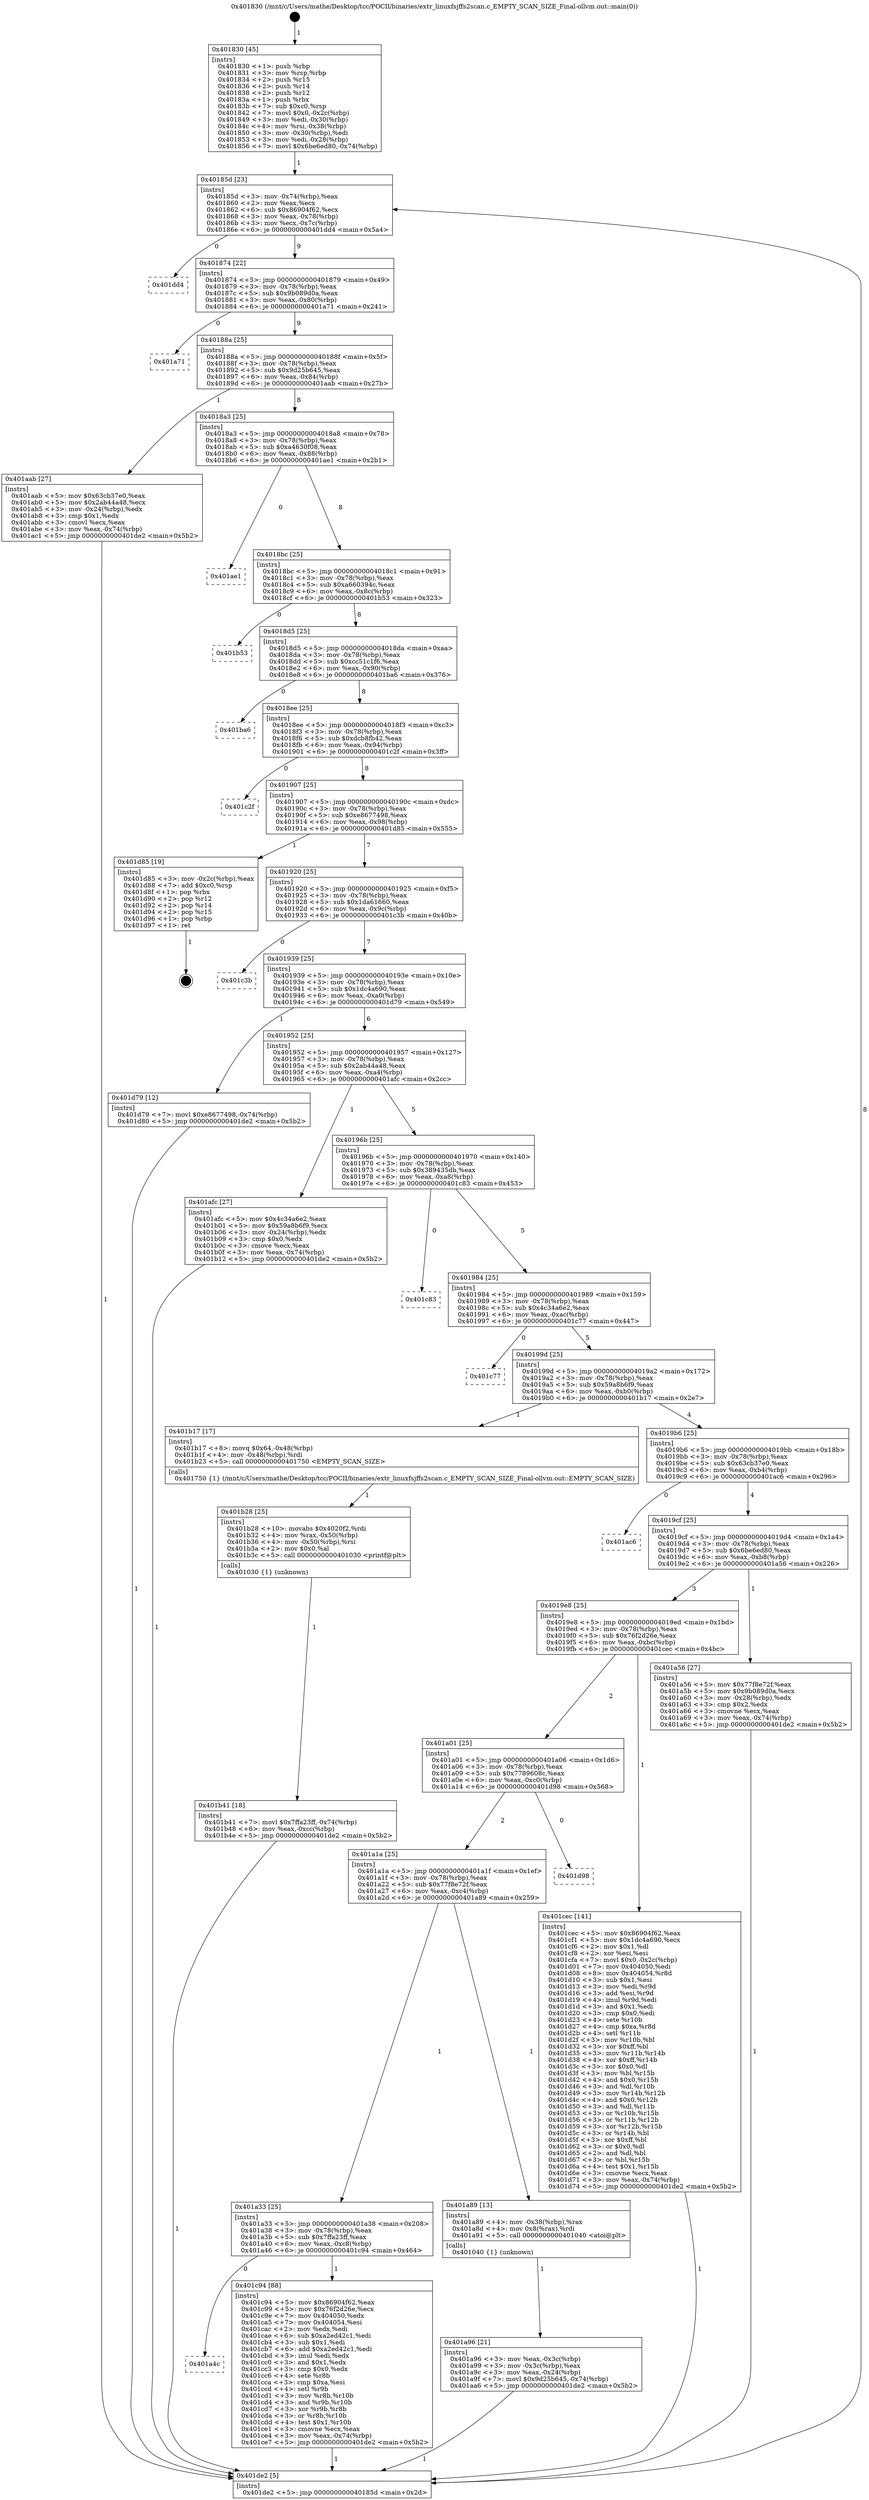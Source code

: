 digraph "0x401830" {
  label = "0x401830 (/mnt/c/Users/mathe/Desktop/tcc/POCII/binaries/extr_linuxfsjffs2scan.c_EMPTY_SCAN_SIZE_Final-ollvm.out::main(0))"
  labelloc = "t"
  node[shape=record]

  Entry [label="",width=0.3,height=0.3,shape=circle,fillcolor=black,style=filled]
  "0x40185d" [label="{
     0x40185d [23]\l
     | [instrs]\l
     &nbsp;&nbsp;0x40185d \<+3\>: mov -0x74(%rbp),%eax\l
     &nbsp;&nbsp;0x401860 \<+2\>: mov %eax,%ecx\l
     &nbsp;&nbsp;0x401862 \<+6\>: sub $0x86904f62,%ecx\l
     &nbsp;&nbsp;0x401868 \<+3\>: mov %eax,-0x78(%rbp)\l
     &nbsp;&nbsp;0x40186b \<+3\>: mov %ecx,-0x7c(%rbp)\l
     &nbsp;&nbsp;0x40186e \<+6\>: je 0000000000401dd4 \<main+0x5a4\>\l
  }"]
  "0x401dd4" [label="{
     0x401dd4\l
  }", style=dashed]
  "0x401874" [label="{
     0x401874 [22]\l
     | [instrs]\l
     &nbsp;&nbsp;0x401874 \<+5\>: jmp 0000000000401879 \<main+0x49\>\l
     &nbsp;&nbsp;0x401879 \<+3\>: mov -0x78(%rbp),%eax\l
     &nbsp;&nbsp;0x40187c \<+5\>: sub $0x9b089d0a,%eax\l
     &nbsp;&nbsp;0x401881 \<+3\>: mov %eax,-0x80(%rbp)\l
     &nbsp;&nbsp;0x401884 \<+6\>: je 0000000000401a71 \<main+0x241\>\l
  }"]
  Exit [label="",width=0.3,height=0.3,shape=circle,fillcolor=black,style=filled,peripheries=2]
  "0x401a71" [label="{
     0x401a71\l
  }", style=dashed]
  "0x40188a" [label="{
     0x40188a [25]\l
     | [instrs]\l
     &nbsp;&nbsp;0x40188a \<+5\>: jmp 000000000040188f \<main+0x5f\>\l
     &nbsp;&nbsp;0x40188f \<+3\>: mov -0x78(%rbp),%eax\l
     &nbsp;&nbsp;0x401892 \<+5\>: sub $0x9d25b645,%eax\l
     &nbsp;&nbsp;0x401897 \<+6\>: mov %eax,-0x84(%rbp)\l
     &nbsp;&nbsp;0x40189d \<+6\>: je 0000000000401aab \<main+0x27b\>\l
  }"]
  "0x401a4c" [label="{
     0x401a4c\l
  }", style=dashed]
  "0x401aab" [label="{
     0x401aab [27]\l
     | [instrs]\l
     &nbsp;&nbsp;0x401aab \<+5\>: mov $0x63cb37e0,%eax\l
     &nbsp;&nbsp;0x401ab0 \<+5\>: mov $0x2ab44a48,%ecx\l
     &nbsp;&nbsp;0x401ab5 \<+3\>: mov -0x24(%rbp),%edx\l
     &nbsp;&nbsp;0x401ab8 \<+3\>: cmp $0x1,%edx\l
     &nbsp;&nbsp;0x401abb \<+3\>: cmovl %ecx,%eax\l
     &nbsp;&nbsp;0x401abe \<+3\>: mov %eax,-0x74(%rbp)\l
     &nbsp;&nbsp;0x401ac1 \<+5\>: jmp 0000000000401de2 \<main+0x5b2\>\l
  }"]
  "0x4018a3" [label="{
     0x4018a3 [25]\l
     | [instrs]\l
     &nbsp;&nbsp;0x4018a3 \<+5\>: jmp 00000000004018a8 \<main+0x78\>\l
     &nbsp;&nbsp;0x4018a8 \<+3\>: mov -0x78(%rbp),%eax\l
     &nbsp;&nbsp;0x4018ab \<+5\>: sub $0xa4630f08,%eax\l
     &nbsp;&nbsp;0x4018b0 \<+6\>: mov %eax,-0x88(%rbp)\l
     &nbsp;&nbsp;0x4018b6 \<+6\>: je 0000000000401ae1 \<main+0x2b1\>\l
  }"]
  "0x401c94" [label="{
     0x401c94 [88]\l
     | [instrs]\l
     &nbsp;&nbsp;0x401c94 \<+5\>: mov $0x86904f62,%eax\l
     &nbsp;&nbsp;0x401c99 \<+5\>: mov $0x76f2d26e,%ecx\l
     &nbsp;&nbsp;0x401c9e \<+7\>: mov 0x404050,%edx\l
     &nbsp;&nbsp;0x401ca5 \<+7\>: mov 0x404054,%esi\l
     &nbsp;&nbsp;0x401cac \<+2\>: mov %edx,%edi\l
     &nbsp;&nbsp;0x401cae \<+6\>: sub $0xa2ed42c1,%edi\l
     &nbsp;&nbsp;0x401cb4 \<+3\>: sub $0x1,%edi\l
     &nbsp;&nbsp;0x401cb7 \<+6\>: add $0xa2ed42c1,%edi\l
     &nbsp;&nbsp;0x401cbd \<+3\>: imul %edi,%edx\l
     &nbsp;&nbsp;0x401cc0 \<+3\>: and $0x1,%edx\l
     &nbsp;&nbsp;0x401cc3 \<+3\>: cmp $0x0,%edx\l
     &nbsp;&nbsp;0x401cc6 \<+4\>: sete %r8b\l
     &nbsp;&nbsp;0x401cca \<+3\>: cmp $0xa,%esi\l
     &nbsp;&nbsp;0x401ccd \<+4\>: setl %r9b\l
     &nbsp;&nbsp;0x401cd1 \<+3\>: mov %r8b,%r10b\l
     &nbsp;&nbsp;0x401cd4 \<+3\>: and %r9b,%r10b\l
     &nbsp;&nbsp;0x401cd7 \<+3\>: xor %r9b,%r8b\l
     &nbsp;&nbsp;0x401cda \<+3\>: or %r8b,%r10b\l
     &nbsp;&nbsp;0x401cdd \<+4\>: test $0x1,%r10b\l
     &nbsp;&nbsp;0x401ce1 \<+3\>: cmovne %ecx,%eax\l
     &nbsp;&nbsp;0x401ce4 \<+3\>: mov %eax,-0x74(%rbp)\l
     &nbsp;&nbsp;0x401ce7 \<+5\>: jmp 0000000000401de2 \<main+0x5b2\>\l
  }"]
  "0x401ae1" [label="{
     0x401ae1\l
  }", style=dashed]
  "0x4018bc" [label="{
     0x4018bc [25]\l
     | [instrs]\l
     &nbsp;&nbsp;0x4018bc \<+5\>: jmp 00000000004018c1 \<main+0x91\>\l
     &nbsp;&nbsp;0x4018c1 \<+3\>: mov -0x78(%rbp),%eax\l
     &nbsp;&nbsp;0x4018c4 \<+5\>: sub $0xa660394c,%eax\l
     &nbsp;&nbsp;0x4018c9 \<+6\>: mov %eax,-0x8c(%rbp)\l
     &nbsp;&nbsp;0x4018cf \<+6\>: je 0000000000401b53 \<main+0x323\>\l
  }"]
  "0x401b41" [label="{
     0x401b41 [18]\l
     | [instrs]\l
     &nbsp;&nbsp;0x401b41 \<+7\>: movl $0x7ffa23ff,-0x74(%rbp)\l
     &nbsp;&nbsp;0x401b48 \<+6\>: mov %eax,-0xcc(%rbp)\l
     &nbsp;&nbsp;0x401b4e \<+5\>: jmp 0000000000401de2 \<main+0x5b2\>\l
  }"]
  "0x401b53" [label="{
     0x401b53\l
  }", style=dashed]
  "0x4018d5" [label="{
     0x4018d5 [25]\l
     | [instrs]\l
     &nbsp;&nbsp;0x4018d5 \<+5\>: jmp 00000000004018da \<main+0xaa\>\l
     &nbsp;&nbsp;0x4018da \<+3\>: mov -0x78(%rbp),%eax\l
     &nbsp;&nbsp;0x4018dd \<+5\>: sub $0xcc51c1f6,%eax\l
     &nbsp;&nbsp;0x4018e2 \<+6\>: mov %eax,-0x90(%rbp)\l
     &nbsp;&nbsp;0x4018e8 \<+6\>: je 0000000000401ba6 \<main+0x376\>\l
  }"]
  "0x401b28" [label="{
     0x401b28 [25]\l
     | [instrs]\l
     &nbsp;&nbsp;0x401b28 \<+10\>: movabs $0x4020f2,%rdi\l
     &nbsp;&nbsp;0x401b32 \<+4\>: mov %rax,-0x50(%rbp)\l
     &nbsp;&nbsp;0x401b36 \<+4\>: mov -0x50(%rbp),%rsi\l
     &nbsp;&nbsp;0x401b3a \<+2\>: mov $0x0,%al\l
     &nbsp;&nbsp;0x401b3c \<+5\>: call 0000000000401030 \<printf@plt\>\l
     | [calls]\l
     &nbsp;&nbsp;0x401030 \{1\} (unknown)\l
  }"]
  "0x401ba6" [label="{
     0x401ba6\l
  }", style=dashed]
  "0x4018ee" [label="{
     0x4018ee [25]\l
     | [instrs]\l
     &nbsp;&nbsp;0x4018ee \<+5\>: jmp 00000000004018f3 \<main+0xc3\>\l
     &nbsp;&nbsp;0x4018f3 \<+3\>: mov -0x78(%rbp),%eax\l
     &nbsp;&nbsp;0x4018f6 \<+5\>: sub $0xdcb8fb42,%eax\l
     &nbsp;&nbsp;0x4018fb \<+6\>: mov %eax,-0x94(%rbp)\l
     &nbsp;&nbsp;0x401901 \<+6\>: je 0000000000401c2f \<main+0x3ff\>\l
  }"]
  "0x401a96" [label="{
     0x401a96 [21]\l
     | [instrs]\l
     &nbsp;&nbsp;0x401a96 \<+3\>: mov %eax,-0x3c(%rbp)\l
     &nbsp;&nbsp;0x401a99 \<+3\>: mov -0x3c(%rbp),%eax\l
     &nbsp;&nbsp;0x401a9c \<+3\>: mov %eax,-0x24(%rbp)\l
     &nbsp;&nbsp;0x401a9f \<+7\>: movl $0x9d25b645,-0x74(%rbp)\l
     &nbsp;&nbsp;0x401aa6 \<+5\>: jmp 0000000000401de2 \<main+0x5b2\>\l
  }"]
  "0x401c2f" [label="{
     0x401c2f\l
  }", style=dashed]
  "0x401907" [label="{
     0x401907 [25]\l
     | [instrs]\l
     &nbsp;&nbsp;0x401907 \<+5\>: jmp 000000000040190c \<main+0xdc\>\l
     &nbsp;&nbsp;0x40190c \<+3\>: mov -0x78(%rbp),%eax\l
     &nbsp;&nbsp;0x40190f \<+5\>: sub $0xe8677498,%eax\l
     &nbsp;&nbsp;0x401914 \<+6\>: mov %eax,-0x98(%rbp)\l
     &nbsp;&nbsp;0x40191a \<+6\>: je 0000000000401d85 \<main+0x555\>\l
  }"]
  "0x401a33" [label="{
     0x401a33 [25]\l
     | [instrs]\l
     &nbsp;&nbsp;0x401a33 \<+5\>: jmp 0000000000401a38 \<main+0x208\>\l
     &nbsp;&nbsp;0x401a38 \<+3\>: mov -0x78(%rbp),%eax\l
     &nbsp;&nbsp;0x401a3b \<+5\>: sub $0x7ffa23ff,%eax\l
     &nbsp;&nbsp;0x401a40 \<+6\>: mov %eax,-0xc8(%rbp)\l
     &nbsp;&nbsp;0x401a46 \<+6\>: je 0000000000401c94 \<main+0x464\>\l
  }"]
  "0x401d85" [label="{
     0x401d85 [19]\l
     | [instrs]\l
     &nbsp;&nbsp;0x401d85 \<+3\>: mov -0x2c(%rbp),%eax\l
     &nbsp;&nbsp;0x401d88 \<+7\>: add $0xc0,%rsp\l
     &nbsp;&nbsp;0x401d8f \<+1\>: pop %rbx\l
     &nbsp;&nbsp;0x401d90 \<+2\>: pop %r12\l
     &nbsp;&nbsp;0x401d92 \<+2\>: pop %r14\l
     &nbsp;&nbsp;0x401d94 \<+2\>: pop %r15\l
     &nbsp;&nbsp;0x401d96 \<+1\>: pop %rbp\l
     &nbsp;&nbsp;0x401d97 \<+1\>: ret\l
  }"]
  "0x401920" [label="{
     0x401920 [25]\l
     | [instrs]\l
     &nbsp;&nbsp;0x401920 \<+5\>: jmp 0000000000401925 \<main+0xf5\>\l
     &nbsp;&nbsp;0x401925 \<+3\>: mov -0x78(%rbp),%eax\l
     &nbsp;&nbsp;0x401928 \<+5\>: sub $0x1da61660,%eax\l
     &nbsp;&nbsp;0x40192d \<+6\>: mov %eax,-0x9c(%rbp)\l
     &nbsp;&nbsp;0x401933 \<+6\>: je 0000000000401c3b \<main+0x40b\>\l
  }"]
  "0x401a89" [label="{
     0x401a89 [13]\l
     | [instrs]\l
     &nbsp;&nbsp;0x401a89 \<+4\>: mov -0x38(%rbp),%rax\l
     &nbsp;&nbsp;0x401a8d \<+4\>: mov 0x8(%rax),%rdi\l
     &nbsp;&nbsp;0x401a91 \<+5\>: call 0000000000401040 \<atoi@plt\>\l
     | [calls]\l
     &nbsp;&nbsp;0x401040 \{1\} (unknown)\l
  }"]
  "0x401c3b" [label="{
     0x401c3b\l
  }", style=dashed]
  "0x401939" [label="{
     0x401939 [25]\l
     | [instrs]\l
     &nbsp;&nbsp;0x401939 \<+5\>: jmp 000000000040193e \<main+0x10e\>\l
     &nbsp;&nbsp;0x40193e \<+3\>: mov -0x78(%rbp),%eax\l
     &nbsp;&nbsp;0x401941 \<+5\>: sub $0x1dc4a690,%eax\l
     &nbsp;&nbsp;0x401946 \<+6\>: mov %eax,-0xa0(%rbp)\l
     &nbsp;&nbsp;0x40194c \<+6\>: je 0000000000401d79 \<main+0x549\>\l
  }"]
  "0x401a1a" [label="{
     0x401a1a [25]\l
     | [instrs]\l
     &nbsp;&nbsp;0x401a1a \<+5\>: jmp 0000000000401a1f \<main+0x1ef\>\l
     &nbsp;&nbsp;0x401a1f \<+3\>: mov -0x78(%rbp),%eax\l
     &nbsp;&nbsp;0x401a22 \<+5\>: sub $0x77f8e72f,%eax\l
     &nbsp;&nbsp;0x401a27 \<+6\>: mov %eax,-0xc4(%rbp)\l
     &nbsp;&nbsp;0x401a2d \<+6\>: je 0000000000401a89 \<main+0x259\>\l
  }"]
  "0x401d79" [label="{
     0x401d79 [12]\l
     | [instrs]\l
     &nbsp;&nbsp;0x401d79 \<+7\>: movl $0xe8677498,-0x74(%rbp)\l
     &nbsp;&nbsp;0x401d80 \<+5\>: jmp 0000000000401de2 \<main+0x5b2\>\l
  }"]
  "0x401952" [label="{
     0x401952 [25]\l
     | [instrs]\l
     &nbsp;&nbsp;0x401952 \<+5\>: jmp 0000000000401957 \<main+0x127\>\l
     &nbsp;&nbsp;0x401957 \<+3\>: mov -0x78(%rbp),%eax\l
     &nbsp;&nbsp;0x40195a \<+5\>: sub $0x2ab44a48,%eax\l
     &nbsp;&nbsp;0x40195f \<+6\>: mov %eax,-0xa4(%rbp)\l
     &nbsp;&nbsp;0x401965 \<+6\>: je 0000000000401afc \<main+0x2cc\>\l
  }"]
  "0x401d98" [label="{
     0x401d98\l
  }", style=dashed]
  "0x401afc" [label="{
     0x401afc [27]\l
     | [instrs]\l
     &nbsp;&nbsp;0x401afc \<+5\>: mov $0x4c34a6e2,%eax\l
     &nbsp;&nbsp;0x401b01 \<+5\>: mov $0x59a8b6f9,%ecx\l
     &nbsp;&nbsp;0x401b06 \<+3\>: mov -0x24(%rbp),%edx\l
     &nbsp;&nbsp;0x401b09 \<+3\>: cmp $0x0,%edx\l
     &nbsp;&nbsp;0x401b0c \<+3\>: cmove %ecx,%eax\l
     &nbsp;&nbsp;0x401b0f \<+3\>: mov %eax,-0x74(%rbp)\l
     &nbsp;&nbsp;0x401b12 \<+5\>: jmp 0000000000401de2 \<main+0x5b2\>\l
  }"]
  "0x40196b" [label="{
     0x40196b [25]\l
     | [instrs]\l
     &nbsp;&nbsp;0x40196b \<+5\>: jmp 0000000000401970 \<main+0x140\>\l
     &nbsp;&nbsp;0x401970 \<+3\>: mov -0x78(%rbp),%eax\l
     &nbsp;&nbsp;0x401973 \<+5\>: sub $0x389435db,%eax\l
     &nbsp;&nbsp;0x401978 \<+6\>: mov %eax,-0xa8(%rbp)\l
     &nbsp;&nbsp;0x40197e \<+6\>: je 0000000000401c83 \<main+0x453\>\l
  }"]
  "0x401a01" [label="{
     0x401a01 [25]\l
     | [instrs]\l
     &nbsp;&nbsp;0x401a01 \<+5\>: jmp 0000000000401a06 \<main+0x1d6\>\l
     &nbsp;&nbsp;0x401a06 \<+3\>: mov -0x78(%rbp),%eax\l
     &nbsp;&nbsp;0x401a09 \<+5\>: sub $0x7789608c,%eax\l
     &nbsp;&nbsp;0x401a0e \<+6\>: mov %eax,-0xc0(%rbp)\l
     &nbsp;&nbsp;0x401a14 \<+6\>: je 0000000000401d98 \<main+0x568\>\l
  }"]
  "0x401c83" [label="{
     0x401c83\l
  }", style=dashed]
  "0x401984" [label="{
     0x401984 [25]\l
     | [instrs]\l
     &nbsp;&nbsp;0x401984 \<+5\>: jmp 0000000000401989 \<main+0x159\>\l
     &nbsp;&nbsp;0x401989 \<+3\>: mov -0x78(%rbp),%eax\l
     &nbsp;&nbsp;0x40198c \<+5\>: sub $0x4c34a6e2,%eax\l
     &nbsp;&nbsp;0x401991 \<+6\>: mov %eax,-0xac(%rbp)\l
     &nbsp;&nbsp;0x401997 \<+6\>: je 0000000000401c77 \<main+0x447\>\l
  }"]
  "0x401cec" [label="{
     0x401cec [141]\l
     | [instrs]\l
     &nbsp;&nbsp;0x401cec \<+5\>: mov $0x86904f62,%eax\l
     &nbsp;&nbsp;0x401cf1 \<+5\>: mov $0x1dc4a690,%ecx\l
     &nbsp;&nbsp;0x401cf6 \<+2\>: mov $0x1,%dl\l
     &nbsp;&nbsp;0x401cf8 \<+2\>: xor %esi,%esi\l
     &nbsp;&nbsp;0x401cfa \<+7\>: movl $0x0,-0x2c(%rbp)\l
     &nbsp;&nbsp;0x401d01 \<+7\>: mov 0x404050,%edi\l
     &nbsp;&nbsp;0x401d08 \<+8\>: mov 0x404054,%r8d\l
     &nbsp;&nbsp;0x401d10 \<+3\>: sub $0x1,%esi\l
     &nbsp;&nbsp;0x401d13 \<+3\>: mov %edi,%r9d\l
     &nbsp;&nbsp;0x401d16 \<+3\>: add %esi,%r9d\l
     &nbsp;&nbsp;0x401d19 \<+4\>: imul %r9d,%edi\l
     &nbsp;&nbsp;0x401d1d \<+3\>: and $0x1,%edi\l
     &nbsp;&nbsp;0x401d20 \<+3\>: cmp $0x0,%edi\l
     &nbsp;&nbsp;0x401d23 \<+4\>: sete %r10b\l
     &nbsp;&nbsp;0x401d27 \<+4\>: cmp $0xa,%r8d\l
     &nbsp;&nbsp;0x401d2b \<+4\>: setl %r11b\l
     &nbsp;&nbsp;0x401d2f \<+3\>: mov %r10b,%bl\l
     &nbsp;&nbsp;0x401d32 \<+3\>: xor $0xff,%bl\l
     &nbsp;&nbsp;0x401d35 \<+3\>: mov %r11b,%r14b\l
     &nbsp;&nbsp;0x401d38 \<+4\>: xor $0xff,%r14b\l
     &nbsp;&nbsp;0x401d3c \<+3\>: xor $0x0,%dl\l
     &nbsp;&nbsp;0x401d3f \<+3\>: mov %bl,%r15b\l
     &nbsp;&nbsp;0x401d42 \<+4\>: and $0x0,%r15b\l
     &nbsp;&nbsp;0x401d46 \<+3\>: and %dl,%r10b\l
     &nbsp;&nbsp;0x401d49 \<+3\>: mov %r14b,%r12b\l
     &nbsp;&nbsp;0x401d4c \<+4\>: and $0x0,%r12b\l
     &nbsp;&nbsp;0x401d50 \<+3\>: and %dl,%r11b\l
     &nbsp;&nbsp;0x401d53 \<+3\>: or %r10b,%r15b\l
     &nbsp;&nbsp;0x401d56 \<+3\>: or %r11b,%r12b\l
     &nbsp;&nbsp;0x401d59 \<+3\>: xor %r12b,%r15b\l
     &nbsp;&nbsp;0x401d5c \<+3\>: or %r14b,%bl\l
     &nbsp;&nbsp;0x401d5f \<+3\>: xor $0xff,%bl\l
     &nbsp;&nbsp;0x401d62 \<+3\>: or $0x0,%dl\l
     &nbsp;&nbsp;0x401d65 \<+2\>: and %dl,%bl\l
     &nbsp;&nbsp;0x401d67 \<+3\>: or %bl,%r15b\l
     &nbsp;&nbsp;0x401d6a \<+4\>: test $0x1,%r15b\l
     &nbsp;&nbsp;0x401d6e \<+3\>: cmovne %ecx,%eax\l
     &nbsp;&nbsp;0x401d71 \<+3\>: mov %eax,-0x74(%rbp)\l
     &nbsp;&nbsp;0x401d74 \<+5\>: jmp 0000000000401de2 \<main+0x5b2\>\l
  }"]
  "0x401c77" [label="{
     0x401c77\l
  }", style=dashed]
  "0x40199d" [label="{
     0x40199d [25]\l
     | [instrs]\l
     &nbsp;&nbsp;0x40199d \<+5\>: jmp 00000000004019a2 \<main+0x172\>\l
     &nbsp;&nbsp;0x4019a2 \<+3\>: mov -0x78(%rbp),%eax\l
     &nbsp;&nbsp;0x4019a5 \<+5\>: sub $0x59a8b6f9,%eax\l
     &nbsp;&nbsp;0x4019aa \<+6\>: mov %eax,-0xb0(%rbp)\l
     &nbsp;&nbsp;0x4019b0 \<+6\>: je 0000000000401b17 \<main+0x2e7\>\l
  }"]
  "0x401830" [label="{
     0x401830 [45]\l
     | [instrs]\l
     &nbsp;&nbsp;0x401830 \<+1\>: push %rbp\l
     &nbsp;&nbsp;0x401831 \<+3\>: mov %rsp,%rbp\l
     &nbsp;&nbsp;0x401834 \<+2\>: push %r15\l
     &nbsp;&nbsp;0x401836 \<+2\>: push %r14\l
     &nbsp;&nbsp;0x401838 \<+2\>: push %r12\l
     &nbsp;&nbsp;0x40183a \<+1\>: push %rbx\l
     &nbsp;&nbsp;0x40183b \<+7\>: sub $0xc0,%rsp\l
     &nbsp;&nbsp;0x401842 \<+7\>: movl $0x0,-0x2c(%rbp)\l
     &nbsp;&nbsp;0x401849 \<+3\>: mov %edi,-0x30(%rbp)\l
     &nbsp;&nbsp;0x40184c \<+4\>: mov %rsi,-0x38(%rbp)\l
     &nbsp;&nbsp;0x401850 \<+3\>: mov -0x30(%rbp),%edi\l
     &nbsp;&nbsp;0x401853 \<+3\>: mov %edi,-0x28(%rbp)\l
     &nbsp;&nbsp;0x401856 \<+7\>: movl $0x6be6ed80,-0x74(%rbp)\l
  }"]
  "0x401b17" [label="{
     0x401b17 [17]\l
     | [instrs]\l
     &nbsp;&nbsp;0x401b17 \<+8\>: movq $0x64,-0x48(%rbp)\l
     &nbsp;&nbsp;0x401b1f \<+4\>: mov -0x48(%rbp),%rdi\l
     &nbsp;&nbsp;0x401b23 \<+5\>: call 0000000000401750 \<EMPTY_SCAN_SIZE\>\l
     | [calls]\l
     &nbsp;&nbsp;0x401750 \{1\} (/mnt/c/Users/mathe/Desktop/tcc/POCII/binaries/extr_linuxfsjffs2scan.c_EMPTY_SCAN_SIZE_Final-ollvm.out::EMPTY_SCAN_SIZE)\l
  }"]
  "0x4019b6" [label="{
     0x4019b6 [25]\l
     | [instrs]\l
     &nbsp;&nbsp;0x4019b6 \<+5\>: jmp 00000000004019bb \<main+0x18b\>\l
     &nbsp;&nbsp;0x4019bb \<+3\>: mov -0x78(%rbp),%eax\l
     &nbsp;&nbsp;0x4019be \<+5\>: sub $0x63cb37e0,%eax\l
     &nbsp;&nbsp;0x4019c3 \<+6\>: mov %eax,-0xb4(%rbp)\l
     &nbsp;&nbsp;0x4019c9 \<+6\>: je 0000000000401ac6 \<main+0x296\>\l
  }"]
  "0x401de2" [label="{
     0x401de2 [5]\l
     | [instrs]\l
     &nbsp;&nbsp;0x401de2 \<+5\>: jmp 000000000040185d \<main+0x2d\>\l
  }"]
  "0x401ac6" [label="{
     0x401ac6\l
  }", style=dashed]
  "0x4019cf" [label="{
     0x4019cf [25]\l
     | [instrs]\l
     &nbsp;&nbsp;0x4019cf \<+5\>: jmp 00000000004019d4 \<main+0x1a4\>\l
     &nbsp;&nbsp;0x4019d4 \<+3\>: mov -0x78(%rbp),%eax\l
     &nbsp;&nbsp;0x4019d7 \<+5\>: sub $0x6be6ed80,%eax\l
     &nbsp;&nbsp;0x4019dc \<+6\>: mov %eax,-0xb8(%rbp)\l
     &nbsp;&nbsp;0x4019e2 \<+6\>: je 0000000000401a56 \<main+0x226\>\l
  }"]
  "0x4019e8" [label="{
     0x4019e8 [25]\l
     | [instrs]\l
     &nbsp;&nbsp;0x4019e8 \<+5\>: jmp 00000000004019ed \<main+0x1bd\>\l
     &nbsp;&nbsp;0x4019ed \<+3\>: mov -0x78(%rbp),%eax\l
     &nbsp;&nbsp;0x4019f0 \<+5\>: sub $0x76f2d26e,%eax\l
     &nbsp;&nbsp;0x4019f5 \<+6\>: mov %eax,-0xbc(%rbp)\l
     &nbsp;&nbsp;0x4019fb \<+6\>: je 0000000000401cec \<main+0x4bc\>\l
  }"]
  "0x401a56" [label="{
     0x401a56 [27]\l
     | [instrs]\l
     &nbsp;&nbsp;0x401a56 \<+5\>: mov $0x77f8e72f,%eax\l
     &nbsp;&nbsp;0x401a5b \<+5\>: mov $0x9b089d0a,%ecx\l
     &nbsp;&nbsp;0x401a60 \<+3\>: mov -0x28(%rbp),%edx\l
     &nbsp;&nbsp;0x401a63 \<+3\>: cmp $0x2,%edx\l
     &nbsp;&nbsp;0x401a66 \<+3\>: cmovne %ecx,%eax\l
     &nbsp;&nbsp;0x401a69 \<+3\>: mov %eax,-0x74(%rbp)\l
     &nbsp;&nbsp;0x401a6c \<+5\>: jmp 0000000000401de2 \<main+0x5b2\>\l
  }"]
  Entry -> "0x401830" [label=" 1"]
  "0x40185d" -> "0x401dd4" [label=" 0"]
  "0x40185d" -> "0x401874" [label=" 9"]
  "0x401d85" -> Exit [label=" 1"]
  "0x401874" -> "0x401a71" [label=" 0"]
  "0x401874" -> "0x40188a" [label=" 9"]
  "0x401d79" -> "0x401de2" [label=" 1"]
  "0x40188a" -> "0x401aab" [label=" 1"]
  "0x40188a" -> "0x4018a3" [label=" 8"]
  "0x401cec" -> "0x401de2" [label=" 1"]
  "0x4018a3" -> "0x401ae1" [label=" 0"]
  "0x4018a3" -> "0x4018bc" [label=" 8"]
  "0x401c94" -> "0x401de2" [label=" 1"]
  "0x4018bc" -> "0x401b53" [label=" 0"]
  "0x4018bc" -> "0x4018d5" [label=" 8"]
  "0x401a33" -> "0x401c94" [label=" 1"]
  "0x4018d5" -> "0x401ba6" [label=" 0"]
  "0x4018d5" -> "0x4018ee" [label=" 8"]
  "0x401a33" -> "0x401a4c" [label=" 0"]
  "0x4018ee" -> "0x401c2f" [label=" 0"]
  "0x4018ee" -> "0x401907" [label=" 8"]
  "0x401b41" -> "0x401de2" [label=" 1"]
  "0x401907" -> "0x401d85" [label=" 1"]
  "0x401907" -> "0x401920" [label=" 7"]
  "0x401b28" -> "0x401b41" [label=" 1"]
  "0x401920" -> "0x401c3b" [label=" 0"]
  "0x401920" -> "0x401939" [label=" 7"]
  "0x401b17" -> "0x401b28" [label=" 1"]
  "0x401939" -> "0x401d79" [label=" 1"]
  "0x401939" -> "0x401952" [label=" 6"]
  "0x401aab" -> "0x401de2" [label=" 1"]
  "0x401952" -> "0x401afc" [label=" 1"]
  "0x401952" -> "0x40196b" [label=" 5"]
  "0x401a96" -> "0x401de2" [label=" 1"]
  "0x40196b" -> "0x401c83" [label=" 0"]
  "0x40196b" -> "0x401984" [label=" 5"]
  "0x401a1a" -> "0x401a33" [label=" 1"]
  "0x401984" -> "0x401c77" [label=" 0"]
  "0x401984" -> "0x40199d" [label=" 5"]
  "0x401a1a" -> "0x401a89" [label=" 1"]
  "0x40199d" -> "0x401b17" [label=" 1"]
  "0x40199d" -> "0x4019b6" [label=" 4"]
  "0x401a01" -> "0x401a1a" [label=" 2"]
  "0x4019b6" -> "0x401ac6" [label=" 0"]
  "0x4019b6" -> "0x4019cf" [label=" 4"]
  "0x401a01" -> "0x401d98" [label=" 0"]
  "0x4019cf" -> "0x401a56" [label=" 1"]
  "0x4019cf" -> "0x4019e8" [label=" 3"]
  "0x401a56" -> "0x401de2" [label=" 1"]
  "0x401830" -> "0x40185d" [label=" 1"]
  "0x401de2" -> "0x40185d" [label=" 8"]
  "0x401afc" -> "0x401de2" [label=" 1"]
  "0x4019e8" -> "0x401cec" [label=" 1"]
  "0x4019e8" -> "0x401a01" [label=" 2"]
  "0x401a89" -> "0x401a96" [label=" 1"]
}
